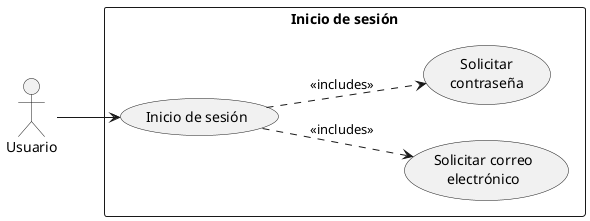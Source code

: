 @startuml usecase1
left to right direction

actor "Usuario" as user

rectangle "Inicio de sesión" {
    usecase "Inicio de sesión" as UC1
    usecase "Solicitar correo\nelectrónico" as UC2
    usecase "Solicitar\ncontraseña" as UC3
}

UC1 ..> UC2 : <<includes>>
UC1 ..> UC3 : <<includes>>

user --> UC1

@enduml

@startuml sequence1

participant User as user
participant "Login Box" as lbox
participant "REST Server" as rsv
participant "DB Server" as db

user -> lbox : Credenciales de acceso
activate lbox
lbox -> rsv : verifyUser\n(email, password)
activate rsv
rsv -> db : email, password\ncoinciden?
activate db
rsv <-- db : Sí
deactivate db
lbox <-- rsv : Autenticación exitosa
deactivate rsv
user <-- lbox : Acceso a la página
deactivate lbox

@enduml